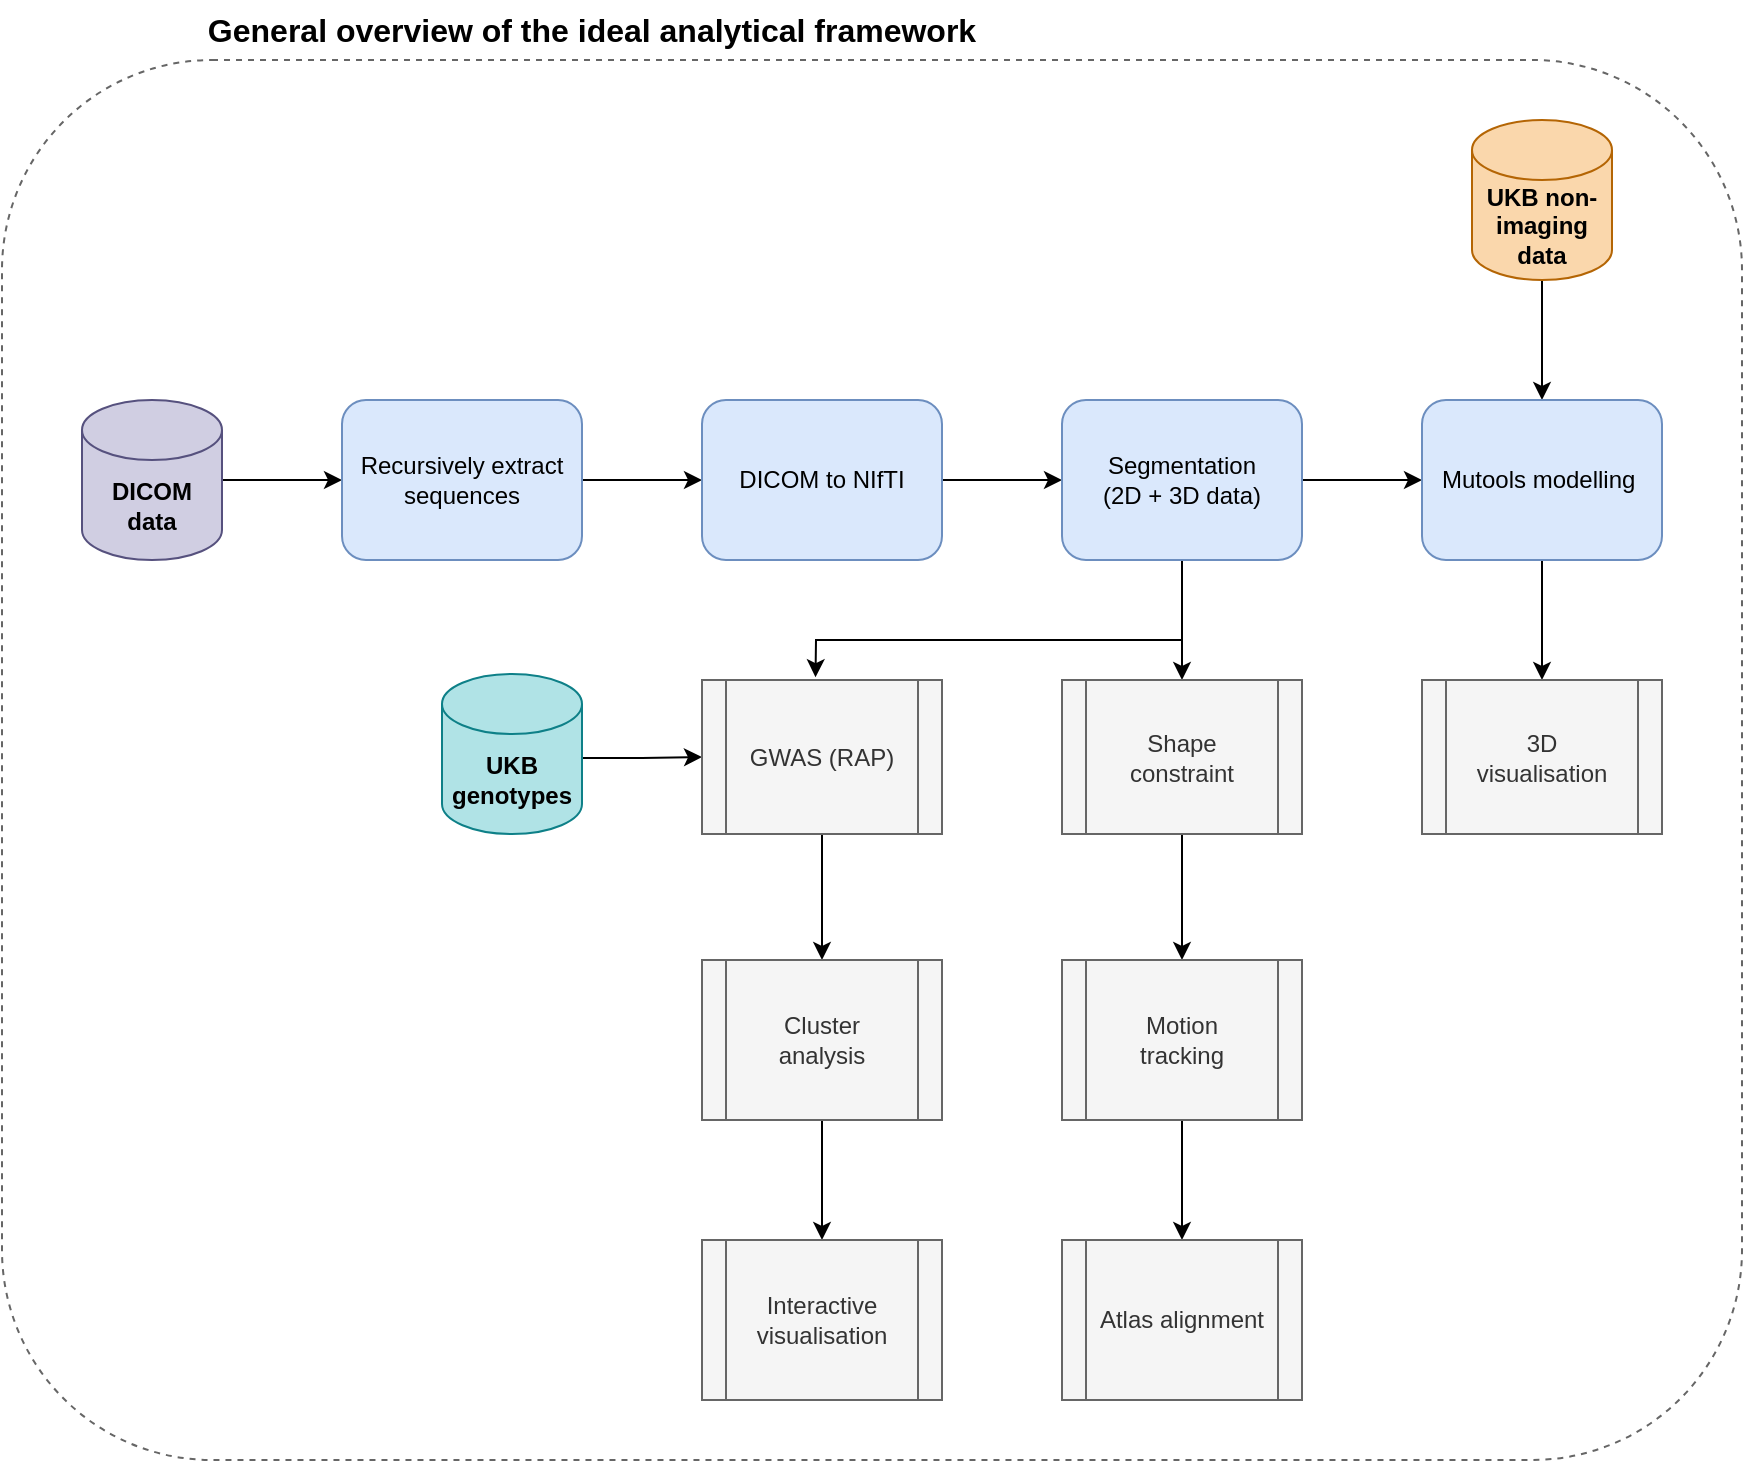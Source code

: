 <mxfile version="21.1.4" type="github">
  <diagram name="Page-1" id="pxmmMevhe94deDSN4gBW">
    <mxGraphModel dx="1728" dy="838" grid="1" gridSize="10" guides="1" tooltips="1" connect="1" arrows="1" fold="1" page="1" pageScale="1" pageWidth="827" pageHeight="1169" math="0" shadow="0">
      <root>
        <mxCell id="0" />
        <mxCell id="1" parent="0" />
        <mxCell id="SsHfR48p2LurNoT0vzaX-31" value="" style="rounded=1;whiteSpace=wrap;html=1;fillColor=none;dashed=1;fontColor=#333333;strokeColor=#666666;" vertex="1" parent="1">
          <mxGeometry x="156" y="115" width="870" height="700" as="geometry" />
        </mxCell>
        <mxCell id="SsHfR48p2LurNoT0vzaX-23" style="edgeStyle=orthogonalEdgeStyle;rounded=0;orthogonalLoop=1;jettySize=auto;html=1;exitX=1;exitY=0.5;exitDx=0;exitDy=0;exitPerimeter=0;entryX=0;entryY=0.5;entryDx=0;entryDy=0;" edge="1" parent="1" source="SsHfR48p2LurNoT0vzaX-1" target="SsHfR48p2LurNoT0vzaX-5">
          <mxGeometry relative="1" as="geometry">
            <Array as="points">
              <mxPoint x="446" y="464" />
              <mxPoint x="476" y="464" />
            </Array>
          </mxGeometry>
        </mxCell>
        <mxCell id="SsHfR48p2LurNoT0vzaX-1" value="&lt;b&gt;UKB genotypes&lt;/b&gt;" style="shape=cylinder3;whiteSpace=wrap;html=1;boundedLbl=1;backgroundOutline=1;size=15;fillColor=#b0e3e6;strokeColor=#0e8088;" vertex="1" parent="1">
          <mxGeometry x="376" y="422" width="70" height="80" as="geometry" />
        </mxCell>
        <mxCell id="SsHfR48p2LurNoT0vzaX-15" style="edgeStyle=orthogonalEdgeStyle;rounded=0;orthogonalLoop=1;jettySize=auto;html=1;exitX=1;exitY=0.5;exitDx=0;exitDy=0;exitPerimeter=0;" edge="1" parent="1" source="SsHfR48p2LurNoT0vzaX-2" target="SsHfR48p2LurNoT0vzaX-4">
          <mxGeometry relative="1" as="geometry" />
        </mxCell>
        <mxCell id="SsHfR48p2LurNoT0vzaX-2" value="&lt;b&gt;DICOM &lt;br&gt;data&lt;/b&gt;" style="shape=cylinder3;whiteSpace=wrap;html=1;boundedLbl=1;backgroundOutline=1;size=15;fillColor=#d0cee2;strokeColor=#56517e;" vertex="1" parent="1">
          <mxGeometry x="196" y="285" width="70" height="80" as="geometry" />
        </mxCell>
        <mxCell id="SsHfR48p2LurNoT0vzaX-33" style="edgeStyle=orthogonalEdgeStyle;rounded=0;orthogonalLoop=1;jettySize=auto;html=1;" edge="1" parent="1" source="SsHfR48p2LurNoT0vzaX-3" target="SsHfR48p2LurNoT0vzaX-8">
          <mxGeometry relative="1" as="geometry" />
        </mxCell>
        <mxCell id="SsHfR48p2LurNoT0vzaX-3" value="&lt;b&gt;UKB non-imaging data&lt;/b&gt;" style="shape=cylinder3;whiteSpace=wrap;html=1;boundedLbl=1;backgroundOutline=1;size=15;fillColor=#fad7ac;strokeColor=#b46504;" vertex="1" parent="1">
          <mxGeometry x="891" y="145" width="70" height="80" as="geometry" />
        </mxCell>
        <mxCell id="SsHfR48p2LurNoT0vzaX-16" style="edgeStyle=orthogonalEdgeStyle;rounded=0;orthogonalLoop=1;jettySize=auto;html=1;exitX=1;exitY=0.5;exitDx=0;exitDy=0;entryX=0;entryY=0.5;entryDx=0;entryDy=0;" edge="1" parent="1" source="SsHfR48p2LurNoT0vzaX-4" target="SsHfR48p2LurNoT0vzaX-6">
          <mxGeometry relative="1" as="geometry" />
        </mxCell>
        <mxCell id="SsHfR48p2LurNoT0vzaX-4" value="Recursively extract sequences" style="rounded=1;whiteSpace=wrap;html=1;fillColor=#dae8fc;strokeColor=#6c8ebf;" vertex="1" parent="1">
          <mxGeometry x="326" y="285" width="120" height="80" as="geometry" />
        </mxCell>
        <mxCell id="SsHfR48p2LurNoT0vzaX-27" style="edgeStyle=orthogonalEdgeStyle;rounded=0;orthogonalLoop=1;jettySize=auto;html=1;exitX=0.5;exitY=1;exitDx=0;exitDy=0;entryX=0.5;entryY=0;entryDx=0;entryDy=0;" edge="1" parent="1" source="SsHfR48p2LurNoT0vzaX-5" target="SsHfR48p2LurNoT0vzaX-11">
          <mxGeometry relative="1" as="geometry" />
        </mxCell>
        <mxCell id="SsHfR48p2LurNoT0vzaX-5" value="GWAS (RAP)" style="shape=process;whiteSpace=wrap;html=1;backgroundOutline=1;fillColor=#f5f5f5;strokeColor=#666666;fontColor=#333333;" vertex="1" parent="1">
          <mxGeometry x="506" y="425" width="120" height="77" as="geometry" />
        </mxCell>
        <mxCell id="SsHfR48p2LurNoT0vzaX-17" style="edgeStyle=orthogonalEdgeStyle;rounded=0;orthogonalLoop=1;jettySize=auto;html=1;exitX=1;exitY=0.5;exitDx=0;exitDy=0;" edge="1" parent="1" source="SsHfR48p2LurNoT0vzaX-6" target="SsHfR48p2LurNoT0vzaX-7">
          <mxGeometry relative="1" as="geometry" />
        </mxCell>
        <mxCell id="SsHfR48p2LurNoT0vzaX-6" value="DICOM to NIfTI" style="rounded=1;whiteSpace=wrap;html=1;fillColor=#dae8fc;strokeColor=#6c8ebf;" vertex="1" parent="1">
          <mxGeometry x="506" y="285" width="120" height="80" as="geometry" />
        </mxCell>
        <mxCell id="SsHfR48p2LurNoT0vzaX-18" style="edgeStyle=orthogonalEdgeStyle;rounded=0;orthogonalLoop=1;jettySize=auto;html=1;exitX=1;exitY=0.5;exitDx=0;exitDy=0;" edge="1" parent="1" source="SsHfR48p2LurNoT0vzaX-7" target="SsHfR48p2LurNoT0vzaX-8">
          <mxGeometry relative="1" as="geometry" />
        </mxCell>
        <mxCell id="SsHfR48p2LurNoT0vzaX-24" style="edgeStyle=orthogonalEdgeStyle;rounded=0;orthogonalLoop=1;jettySize=auto;html=1;exitX=0.5;exitY=1;exitDx=0;exitDy=0;entryX=0.5;entryY=0;entryDx=0;entryDy=0;" edge="1" parent="1" source="SsHfR48p2LurNoT0vzaX-7" target="SsHfR48p2LurNoT0vzaX-9">
          <mxGeometry relative="1" as="geometry" />
        </mxCell>
        <mxCell id="SsHfR48p2LurNoT0vzaX-7" value="Segmentation &lt;br&gt;(2D + 3D data)" style="rounded=1;whiteSpace=wrap;html=1;fillColor=#dae8fc;strokeColor=#6c8ebf;" vertex="1" parent="1">
          <mxGeometry x="686" y="285" width="120" height="80" as="geometry" />
        </mxCell>
        <mxCell id="SsHfR48p2LurNoT0vzaX-30" style="edgeStyle=orthogonalEdgeStyle;rounded=0;orthogonalLoop=1;jettySize=auto;html=1;exitX=0.5;exitY=1;exitDx=0;exitDy=0;entryX=0.5;entryY=0;entryDx=0;entryDy=0;" edge="1" parent="1" source="SsHfR48p2LurNoT0vzaX-8" target="SsHfR48p2LurNoT0vzaX-10">
          <mxGeometry relative="1" as="geometry" />
        </mxCell>
        <mxCell id="SsHfR48p2LurNoT0vzaX-8" value="Mutools modelling&amp;nbsp;" style="rounded=1;whiteSpace=wrap;html=1;fillColor=#dae8fc;strokeColor=#6c8ebf;" vertex="1" parent="1">
          <mxGeometry x="866" y="285" width="120" height="80" as="geometry" />
        </mxCell>
        <mxCell id="SsHfR48p2LurNoT0vzaX-26" style="edgeStyle=orthogonalEdgeStyle;rounded=0;orthogonalLoop=1;jettySize=auto;html=1;exitX=0.5;exitY=1;exitDx=0;exitDy=0;entryX=0.5;entryY=0;entryDx=0;entryDy=0;" edge="1" parent="1" source="SsHfR48p2LurNoT0vzaX-9" target="SsHfR48p2LurNoT0vzaX-13">
          <mxGeometry relative="1" as="geometry" />
        </mxCell>
        <mxCell id="SsHfR48p2LurNoT0vzaX-9" value="Shape &lt;br&gt;constraint" style="shape=process;whiteSpace=wrap;html=1;backgroundOutline=1;fillColor=#f5f5f5;fontColor=#333333;strokeColor=#666666;" vertex="1" parent="1">
          <mxGeometry x="686" y="425" width="120" height="77" as="geometry" />
        </mxCell>
        <mxCell id="SsHfR48p2LurNoT0vzaX-10" value="3D &lt;br&gt;visualisation" style="shape=process;whiteSpace=wrap;html=1;backgroundOutline=1;fillColor=#f5f5f5;fontColor=#333333;strokeColor=#666666;" vertex="1" parent="1">
          <mxGeometry x="866" y="425" width="120" height="77" as="geometry" />
        </mxCell>
        <mxCell id="SsHfR48p2LurNoT0vzaX-28" style="edgeStyle=orthogonalEdgeStyle;rounded=0;orthogonalLoop=1;jettySize=auto;html=1;exitX=0.5;exitY=1;exitDx=0;exitDy=0;entryX=0.5;entryY=0;entryDx=0;entryDy=0;" edge="1" parent="1" source="SsHfR48p2LurNoT0vzaX-11" target="SsHfR48p2LurNoT0vzaX-12">
          <mxGeometry relative="1" as="geometry" />
        </mxCell>
        <mxCell id="SsHfR48p2LurNoT0vzaX-11" value="Cluster &lt;br&gt;analysis" style="shape=process;whiteSpace=wrap;html=1;backgroundOutline=1;fillColor=#f5f5f5;fontColor=#333333;strokeColor=#666666;" vertex="1" parent="1">
          <mxGeometry x="506" y="565" width="120" height="80" as="geometry" />
        </mxCell>
        <mxCell id="SsHfR48p2LurNoT0vzaX-12" value="Interactive visualisation" style="shape=process;whiteSpace=wrap;html=1;backgroundOutline=1;fillColor=#f5f5f5;fontColor=#333333;strokeColor=#666666;" vertex="1" parent="1">
          <mxGeometry x="506" y="705" width="120" height="80" as="geometry" />
        </mxCell>
        <mxCell id="SsHfR48p2LurNoT0vzaX-29" style="edgeStyle=orthogonalEdgeStyle;rounded=0;orthogonalLoop=1;jettySize=auto;html=1;exitX=0.5;exitY=1;exitDx=0;exitDy=0;entryX=0.5;entryY=0;entryDx=0;entryDy=0;" edge="1" parent="1" source="SsHfR48p2LurNoT0vzaX-13" target="SsHfR48p2LurNoT0vzaX-14">
          <mxGeometry relative="1" as="geometry" />
        </mxCell>
        <mxCell id="SsHfR48p2LurNoT0vzaX-13" value="Motion &lt;br&gt;tracking" style="shape=process;whiteSpace=wrap;html=1;backgroundOutline=1;fillColor=#f5f5f5;fontColor=#333333;strokeColor=#666666;" vertex="1" parent="1">
          <mxGeometry x="686" y="565" width="120" height="80" as="geometry" />
        </mxCell>
        <mxCell id="SsHfR48p2LurNoT0vzaX-14" value="Atlas alignment" style="shape=process;whiteSpace=wrap;html=1;backgroundOutline=1;fillColor=#f5f5f5;fontColor=#333333;strokeColor=#666666;" vertex="1" parent="1">
          <mxGeometry x="686" y="705" width="120" height="80" as="geometry" />
        </mxCell>
        <mxCell id="SsHfR48p2LurNoT0vzaX-25" value="" style="endArrow=classic;html=1;rounded=0;entryX=0.473;entryY=-0.018;entryDx=0;entryDy=0;entryPerimeter=0;" edge="1" parent="1" target="SsHfR48p2LurNoT0vzaX-5">
          <mxGeometry width="50" height="50" relative="1" as="geometry">
            <mxPoint x="746" y="405" as="sourcePoint" />
            <mxPoint x="696" y="395" as="targetPoint" />
            <Array as="points">
              <mxPoint x="563" y="405" />
            </Array>
          </mxGeometry>
        </mxCell>
        <mxCell id="SsHfR48p2LurNoT0vzaX-32" value="&lt;b&gt;&lt;font style=&quot;font-size: 16px;&quot;&gt;General overview of the ideal analytical framework&lt;/font&gt;&lt;/b&gt;" style="text;html=1;strokeColor=none;fillColor=none;align=center;verticalAlign=middle;whiteSpace=wrap;rounded=0;" vertex="1" parent="1">
          <mxGeometry x="236" y="85" width="430" height="30" as="geometry" />
        </mxCell>
      </root>
    </mxGraphModel>
  </diagram>
</mxfile>
